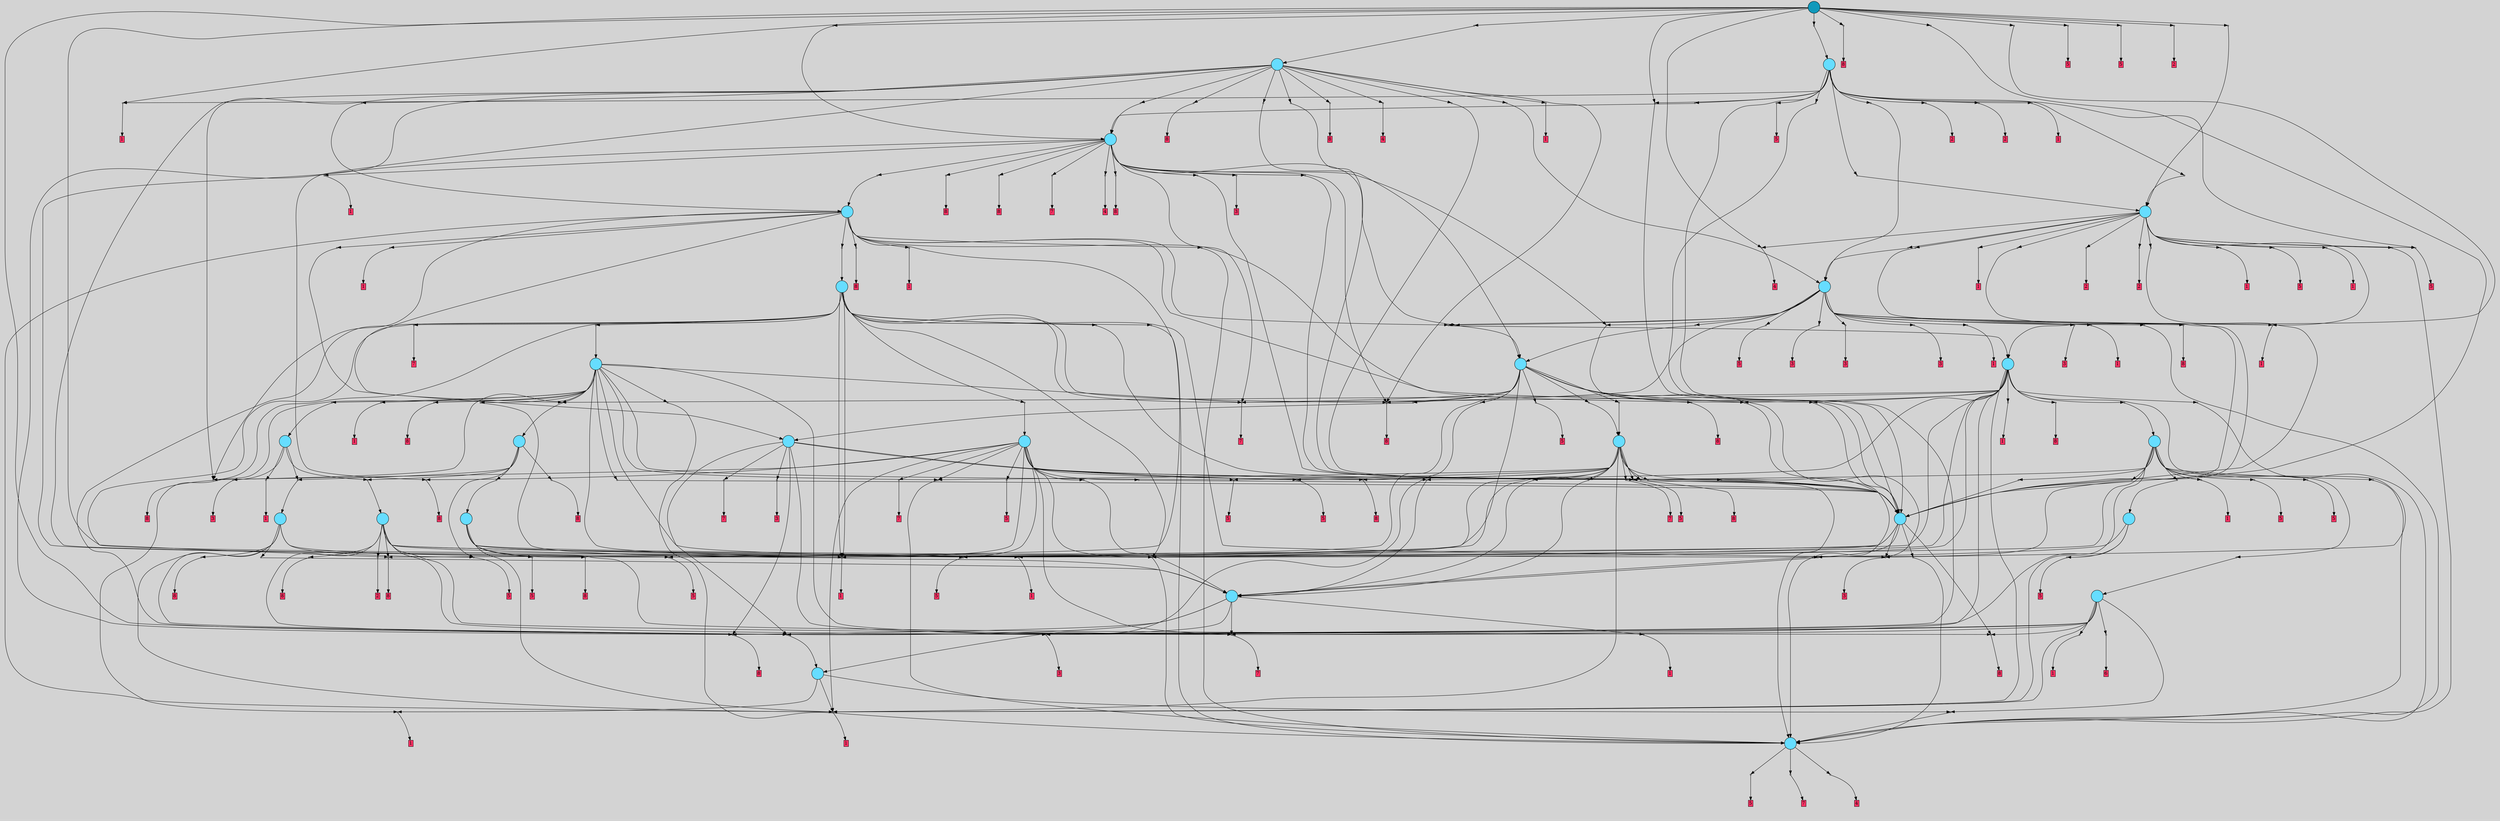 // File exported with GEGELATI v1.3.1
// On the 2024-07-12 19:49:56
// With the MARL::MarlTPGGraphDotExporter
digraph{
	graph[pad = "0.212, 0.055" bgcolor = lightgray]
	node[shape=circle style = filled label = ""]
		T73 [fillcolor="#66ddff"]
		T367 [fillcolor="#66ddff"]
		T375 [fillcolor="#66ddff"]
		T377 [fillcolor="#66ddff"]
		T392 [fillcolor="#66ddff"]
		T397 [fillcolor="#66ddff"]
		T399 [fillcolor="#66ddff"]
		T402 [fillcolor="#66ddff"]
		T403 [fillcolor="#66ddff"]
		T406 [fillcolor="#66ddff"]
		T410 [fillcolor="#66ddff"]
		T423 [fillcolor="#66ddff"]
		T435 [fillcolor="#66ddff"]
		T450 [fillcolor="#66ddff"]
		T452 [fillcolor="#66ddff"]
		T471 [fillcolor="#66ddff"]
		T484 [fillcolor="#66ddff"]
		T493 [fillcolor="#66ddff"]
		T505 [fillcolor="#66ddff"]
		T556 [fillcolor="#66ddff"]
		T723 [fillcolor="#66ddff"]
		T780 [fillcolor="#66ddff"]
		T803 [fillcolor="#66ddff"]
		T1012 [fillcolor="#66ddff"]
		T1063 [fillcolor="#66ddff"]
		T1074 [fillcolor="#1199bb"]
		P29887 [fillcolor="#cccccc" shape=point] //
		I29887 [shape=box style=invis label="0|5&4|6#1|3&#92;n0|7&4|6#4|6&#92;n3|5&1|0#0|2&#92;n"]
		P29887 -> I29887[style=invis]
		A16929 [fillcolor="#ff3366" shape=box margin=0.03 width=0 height=0 label="5"]
		T73 -> P29887 -> A16929
		P29888 [fillcolor="#cccccc" shape=point] //
		I29888 [shape=box style=invis label="4|2&4|7#4|1&#92;n2|1&4|7#0|2&#92;n2|0&0|0#0|5&#92;n4|6&0|1#4|5&#92;n"]
		P29888 -> I29888[style=invis]
		A16930 [fillcolor="#ff3366" shape=box margin=0.03 width=0 height=0 label="7"]
		T73 -> P29888 -> A16930
		P29889 [fillcolor="#cccccc" shape=point] //
		I29889 [shape=box style=invis label="3|4&3|5#2|6&#92;n4|3&3|6#3|2&#92;n2|0&2|5#3|2&#92;n3|1&0|4#0|6&#92;n2|6&1|7#1|6&#92;n0|5&3|3#0|0&#92;n"]
		P29889 -> I29889[style=invis]
		A16931 [fillcolor="#ff3366" shape=box margin=0.03 width=0 height=0 label="4"]
		T73 -> P29889 -> A16931
		P29890 [fillcolor="#cccccc" shape=point] //
		I29890 [shape=box style=invis label="7|1&2|3#2|0&#92;n2|0&3|7#1|0&#92;n6|2&4|4#0|5&#92;n"]
		P29890 -> I29890[style=invis]
		A16932 [fillcolor="#ff3366" shape=box margin=0.03 width=0 height=0 label="1"]
		T367 -> P29890 -> A16932
		P29891 [fillcolor="#cccccc" shape=point] //
		I29891 [shape=box style=invis label="2|6&4|2#3|4&#92;n6|4&2|2#1|3&#92;n"]
		P29891 -> I29891[style=invis]
		A16933 [fillcolor="#ff3366" shape=box margin=0.03 width=0 height=0 label="1"]
		T367 -> P29891 -> A16933
		P29892 [fillcolor="#cccccc" shape=point] //
		I29892 [shape=box style=invis label="3|5&2|1#4|0&#92;n0|6&1|7#0|6&#92;n2|3&0|6#1|3&#92;n0|5&0|5#3|0&#92;n3|7&3|0#1|7&#92;n4|2&2|0#4|1&#92;n3|0&4|7#1|1&#92;n"]
		P29892 -> I29892[style=invis]
		T367 -> P29892 -> T73
		P29893 [fillcolor="#cccccc" shape=point] //
		I29893 [shape=box style=invis label="8|3&2|3#3|3&#92;n1|0&2|1#0|6&#92;n0|7&1|0#0|4&#92;n3|4&4|1#3|0&#92;n3|4&0|3#1|4&#92;n7|4&0|5#2|5&#92;n"]
		P29893 -> I29893[style=invis]
		A16934 [fillcolor="#ff3366" shape=box margin=0.03 width=0 height=0 label="8"]
		T375 -> P29893 -> A16934
		P29894 [fillcolor="#cccccc" shape=point] //
		I29894 [shape=box style=invis label="6|5&0|3#3|3&#92;n4|1&4|1#1|4&#92;n8|5&4|0#1|7&#92;n5|6&0|7#3|1&#92;n4|6&3|5#2|1&#92;n2|0&1|1#2|2&#92;n3|3&2|1#4|7&#92;n7|0&4|0#0|2&#92;n1|6&0|5#1|4&#92;n1|6&3|0#0|1&#92;n"]
		P29894 -> I29894[style=invis]
		A16935 [fillcolor="#ff3366" shape=box margin=0.03 width=0 height=0 label="1"]
		T375 -> P29894 -> A16935
		P29895 [fillcolor="#cccccc" shape=point] //
		I29895 [shape=box style=invis label="2|0&1|1#2|2&#92;n4|1&4|1#1|4&#92;n5|6&0|7#3|1&#92;n8|5&4|0#1|7&#92;n4|7&3|5#2|1&#92;n6|5&0|3#3|3&#92;n3|3&2|1#4|7&#92;n7|0&4|0#0|2&#92;n1|4&0|5#1|4&#92;n"]
		P29895 -> I29895[style=invis]
		T375 -> P29895 -> T367
		P29896 [fillcolor="#cccccc" shape=point] //
		I29896 [shape=box style=invis label="2|2&0|6#1|2&#92;n7|3&2|2#2|0&#92;n0|0&3|7#3|6&#92;n0|4&2|3#4|1&#92;n2|0&4|5#0|3&#92;n7|5&4|2#3|3&#92;n3|6&2|3#4|4&#92;n8|1&1|3#2|4&#92;n6|7&0|2#1|6&#92;n"]
		P29896 -> I29896[style=invis]
		A16936 [fillcolor="#ff3366" shape=box margin=0.03 width=0 height=0 label="3"]
		T375 -> P29896 -> A16936
		P29897 [fillcolor="#cccccc" shape=point] //
		I29897 [shape=box style=invis label="8|4&0|0#3|4&#92;n4|5&0|2#1|7&#92;n0|4&4|7#0|1&#92;n"]
		P29897 -> I29897[style=invis]
		A16937 [fillcolor="#ff3366" shape=box margin=0.03 width=0 height=0 label="7"]
		T375 -> P29897 -> A16937
		T377 -> P29893
		T377 -> P29895
		T377 -> P29896
		P29898 [fillcolor="#cccccc" shape=point] //
		I29898 [shape=box style=invis label="4|2&0|7#4|1&#92;n1|2&3|1#4|7&#92;n2|1&4|7#0|2&#92;n2|0&0|0#0|5&#92;n"]
		P29898 -> I29898[style=invis]
		A16938 [fillcolor="#ff3366" shape=box margin=0.03 width=0 height=0 label="7"]
		T377 -> P29898 -> A16938
		P29899 [fillcolor="#cccccc" shape=point] //
		I29899 [shape=box style=invis label="4|2&2|0#4|7&#92;n4|7&3|6#4|0&#92;n7|2&4|4#2|6&#92;n3|7&4|6#0|6&#92;n5|6&3|2#4|1&#92;n8|3&1|0#3|1&#92;n2|1&4|2#3|1&#92;n5|0&3|2#1|6&#92;n"]
		P29899 -> I29899[style=invis]
		A16939 [fillcolor="#ff3366" shape=box margin=0.03 width=0 height=0 label="5"]
		T377 -> P29899 -> A16939
		P29900 [fillcolor="#cccccc" shape=point] //
		I29900 [shape=box style=invis label="6|0&1|0#4|3&#92;n7|5&3|3#2|6&#92;n"]
		P29900 -> I29900[style=invis]
		A16940 [fillcolor="#ff3366" shape=box margin=0.03 width=0 height=0 label="3"]
		T377 -> P29900 -> A16940
		T377 -> P29899
		P29901 [fillcolor="#cccccc" shape=point] //
		I29901 [shape=box style=invis label="3|4&4|1#3|0&#92;n3|5&0|3#1|1&#92;n0|7&1|0#0|4&#92;n8|3&2|3#3|3&#92;n3|6&3|7#2|3&#92;n1|0&2|1#0|6&#92;n7|4&0|5#2|5&#92;n"]
		P29901 -> I29901[style=invis]
		A16941 [fillcolor="#ff3366" shape=box margin=0.03 width=0 height=0 label="8"]
		T392 -> P29901 -> A16941
		P29902 [fillcolor="#cccccc" shape=point] //
		I29902 [shape=box style=invis label="2|0&1|1#2|2&#92;n4|1&4|1#1|4&#92;n8|5&4|0#1|7&#92;n1|6&3|0#0|1&#92;n4|6&3|5#2|1&#92;n6|3&0|3#3|3&#92;n3|3&2|1#4|7&#92;n5|6&0|7#3|1&#92;n1|4&0|5#1|4&#92;n7|0&1|0#0|2&#92;n"]
		P29902 -> I29902[style=invis]
		A16942 [fillcolor="#ff3366" shape=box margin=0.03 width=0 height=0 label="1"]
		T392 -> P29902 -> A16942
		P29903 [fillcolor="#cccccc" shape=point] //
		I29903 [shape=box style=invis label="7|7&3|0#1|7&#92;n2|3&0|6#1|0&#92;n4|2&2|0#4|1&#92;n3|5&2|1#4|0&#92;n0|7&1|2#4|2&#92;n0|5&0|5#3|0&#92;n3|0&4|7#1|1&#92;n"]
		P29903 -> I29903[style=invis]
		A16943 [fillcolor="#ff3366" shape=box margin=0.03 width=0 height=0 label="6"]
		T392 -> P29903 -> A16943
		T392 -> P29892
		T392 -> P29897
		T392 -> P29896
		T392 -> P29895
		T392 -> P29890
		P29904 [fillcolor="#cccccc" shape=point] //
		I29904 [shape=box style=invis label="3|3&4|6#3|2&#92;n5|6&3|2#4|1&#92;n1|6&2|0#4|4&#92;n5|0&2|5#0|0&#92;n7|2&4|5#2|6&#92;n3|7&4|6#2|6&#92;n4|2&2|0#4|7&#92;n4|7&3|6#4|0&#92;n5|0&3|2#1|6&#92;n5|0&0|7#2|4&#92;n"]
		P29904 -> I29904[style=invis]
		A16944 [fillcolor="#ff3366" shape=box margin=0.03 width=0 height=0 label="5"]
		T397 -> P29904 -> A16944
		P29905 [fillcolor="#cccccc" shape=point] //
		I29905 [shape=box style=invis label="4|2&2|0#4|7&#92;n4|7&3|6#4|0&#92;n5|6&3|2#4|1&#92;n3|7&4|6#0|6&#92;n7|2&4|4#2|6&#92;n2|1&4|2#3|6&#92;n1|6&2|4#4|4&#92;n5|0&3|2#1|6&#92;n"]
		P29905 -> I29905[style=invis]
		A16945 [fillcolor="#ff3366" shape=box margin=0.03 width=0 height=0 label="5"]
		T397 -> P29905 -> A16945
		P29906 [fillcolor="#cccccc" shape=point] //
		I29906 [shape=box style=invis label="4|1&4|1#1|1&#92;n5|6&0|7#3|1&#92;n2|0&1|1#2|2&#92;n4|6&3|5#2|1&#92;n3|3&2|6#2|7&#92;n6|5&0|3#3|3&#92;n3|3&2|1#4|7&#92;n7|0&4|0#0|2&#92;n1|4&0|5#1|4&#92;n1|0&3|0#0|1&#92;n"]
		P29906 -> I29906[style=invis]
		T397 -> P29906 -> T375
		T397 -> P29890
		P29907 [fillcolor="#cccccc" shape=point] //
		I29907 [shape=box style=invis label="3|4&4|1#2|0&#92;n3|4&0|3#1|1&#92;n0|7&1|0#0|4&#92;n1|3&2|3#3|3&#92;n7|4&0|5#2|5&#92;n1|3&3|7#2|7&#92;n"]
		P29907 -> I29907[style=invis]
		A16946 [fillcolor="#ff3366" shape=box margin=0.03 width=0 height=0 label="8"]
		T397 -> P29907 -> A16946
		T397 -> P29895
		P29908 [fillcolor="#cccccc" shape=point] //
		I29908 [shape=box style=invis label="2|0&1|1#2|2&#92;n5|6&0|7#3|1&#92;n8|5&4|0#1|7&#92;n4|1&4|1#1|4&#92;n4|6&3|5#2|1&#92;n6|5&0|3#3|3&#92;n3|3&2|1#4|7&#92;n7|0&4|0#0|2&#92;n1|4&0|5#1|4&#92;n1|0&3|0#0|1&#92;n"]
		P29908 -> I29908[style=invis]
		T399 -> P29908 -> T375
		P29909 [fillcolor="#cccccc" shape=point] //
		I29909 [shape=box style=invis label="5|2&3|5#4|1&#92;n4|0&3|6#4|1&#92;n3|7&4|6#0|6&#92;n8|2&0|6#1|6&#92;n2|6&4|4#3|3&#92;n7|1&3|1#0|2&#92;n4|2&2|0#4|7&#92;n3|4&0|4#3|1&#92;n5|2&3|5#4|1&#92;n"]
		P29909 -> I29909[style=invis]
		A16947 [fillcolor="#ff3366" shape=box margin=0.03 width=0 height=0 label="5"]
		T399 -> P29909 -> A16947
		T399 -> P29890
		P29910 [fillcolor="#cccccc" shape=point] //
		I29910 [shape=box style=invis label="6|5&3|2#0|7&#92;n2|2&0|6#1|2&#92;n7|3&2|2#2|0&#92;n0|0&3|7#3|6&#92;n0|4&2|3#4|1&#92;n2|0&4|5#0|3&#92;n7|5&4|2#3|3&#92;n3|6&2|3#4|4&#92;n8|1&1|3#2|4&#92;n6|7&3|2#1|6&#92;n"]
		P29910 -> I29910[style=invis]
		A16948 [fillcolor="#ff3366" shape=box margin=0.03 width=0 height=0 label="3"]
		T402 -> P29910 -> A16948
		T402 -> P29901
		P29911 [fillcolor="#cccccc" shape=point] //
		I29911 [shape=box style=invis label="2|0&1|1#2|2&#92;n4|1&4|1#1|4&#92;n8|5&4|0#1|7&#92;n7|0&4|0#0|2&#92;n4|6&3|5#2|1&#92;n6|3&0|3#3|3&#92;n3|3&2|1#4|7&#92;n5|6&0|7#3|1&#92;n1|4&0|5#1|4&#92;n1|6&3|0#0|1&#92;n"]
		P29911 -> I29911[style=invis]
		A16949 [fillcolor="#ff3366" shape=box margin=0.03 width=0 height=0 label="1"]
		T402 -> P29911 -> A16949
		P29912 [fillcolor="#cccccc" shape=point] //
		I29912 [shape=box style=invis label="3|2&3|0#1|7&#92;n0|5&0|5#3|0&#92;n0|6&1|7#0|6&#92;n3|5&2|1#4|0&#92;n3|0&4|7#4|1&#92;n"]
		P29912 -> I29912[style=invis]
		T402 -> P29912 -> T73
		P29913 [fillcolor="#cccccc" shape=point] //
		I29913 [shape=box style=invis label="2|0&3|7#1|0&#92;n7|1&2|3#2|0&#92;n0|7&4|2#2|4&#92;n6|2&4|4#0|5&#92;n"]
		P29913 -> I29913[style=invis]
		A16950 [fillcolor="#ff3366" shape=box margin=0.03 width=0 height=0 label="1"]
		T402 -> P29913 -> A16950
		T402 -> P29908
		P29914 [fillcolor="#cccccc" shape=point] //
		I29914 [shape=box style=invis label="3|0&4|1#3|0&#92;n3|6&3|7#2|3&#92;n0|7&1|0#0|4&#92;n8|3&2|3#3|3&#92;n3|5&0|3#1|1&#92;n1|0&2|1#0|6&#92;n"]
		P29914 -> I29914[style=invis]
		A16951 [fillcolor="#ff3366" shape=box margin=0.03 width=0 height=0 label="8"]
		T403 -> P29914 -> A16951
		T403 -> P29911
		P29915 [fillcolor="#cccccc" shape=point] //
		I29915 [shape=box style=invis label="2|2&3|1#2|6&#92;n0|3&2|0#4|1&#92;n2|0&1|1#3|3&#92;n3|5&2|1#1|4&#92;n2|4&4|7#1|6&#92;n3|1&1|6#1|1&#92;n5|3&0|4#4|4&#92;n"]
		P29915 -> I29915[style=invis]
		T403 -> P29915 -> T73
		T403 -> P29913
		T403 -> P29897
		T403 -> P29896
		P29916 [fillcolor="#cccccc" shape=point] //
		I29916 [shape=box style=invis label="7|4&0|5#2|5&#92;n3|5&0|3#1|1&#92;n8|3&2|3#3|3&#92;n3|6&3|7#2|3&#92;n1|0&2|1#0|6&#92;n3|1&4|1#3|0&#92;n1|7&1|1#3|4&#92;n"]
		P29916 -> I29916[style=invis]
		A16952 [fillcolor="#ff3366" shape=box margin=0.03 width=0 height=0 label="8"]
		T403 -> P29916 -> A16952
		P29917 [fillcolor="#cccccc" shape=point] //
		I29917 [shape=box style=invis label="1|5&2|2#0|7&#92;n"]
		P29917 -> I29917[style=invis]
		A16953 [fillcolor="#ff3366" shape=box margin=0.03 width=0 height=0 label="2"]
		T403 -> P29917 -> A16953
		T403 -> P29895
		T406 -> P29908
		P29918 [fillcolor="#cccccc" shape=point] //
		I29918 [shape=box style=invis label="4|2&2|0#4|7&#92;n4|7&3|6#4|0&#92;n5|6&3|2#4|1&#92;n6|0&2|0#3|4&#92;n7|2&4|2#2|6&#92;n8|6&4|4#0|7&#92;n1|6&4|4#4|4&#92;n3|7&4|6#0|6&#92;n2|1&4|2#3|6&#92;n5|3&3|2#1|6&#92;n"]
		P29918 -> I29918[style=invis]
		A16954 [fillcolor="#ff3366" shape=box margin=0.03 width=0 height=0 label="5"]
		T406 -> P29918 -> A16954
		T406 -> P29890
		P29919 [fillcolor="#cccccc" shape=point] //
		I29919 [shape=box style=invis label="5|2&3|5#4|1&#92;n4|0&3|6#4|1&#92;n3|7&4|6#0|6&#92;n4|2&2|0#4|7&#92;n7|1&3|1#0|2&#92;n2|6&4|4#4|3&#92;n3|4&0|4#3|1&#92;n5|2&3|5#4|1&#92;n"]
		P29919 -> I29919[style=invis]
		A16955 [fillcolor="#ff3366" shape=box margin=0.03 width=0 height=0 label="5"]
		T406 -> P29919 -> A16955
		T406 -> P29901
		P29920 [fillcolor="#cccccc" shape=point] //
		I29920 [shape=box style=invis label="3|4&0|3#1|3&#92;n8|3&2|3#3|3&#92;n3|4&4|1#3|0&#92;n1|0&2|1#0|6&#92;n3|0&3|7#2|3&#92;n"]
		P29920 -> I29920[style=invis]
		A16956 [fillcolor="#ff3366" shape=box margin=0.03 width=0 height=0 label="8"]
		T406 -> P29920 -> A16956
		P29921 [fillcolor="#cccccc" shape=point] //
		I29921 [shape=box style=invis label="3|4&4|1#3|0&#92;n1|0&2|1#0|6&#92;n0|7&1|0#0|4&#92;n8|3&2|3#3|3&#92;n3|6&3|7#2|3&#92;n3|4&0|3#1|1&#92;n7|4&0|5#2|5&#92;n"]
		P29921 -> I29921[style=invis]
		A16957 [fillcolor="#ff3366" shape=box margin=0.03 width=0 height=0 label="8"]
		T410 -> P29921 -> A16957
		T410 -> P29905
		P29922 [fillcolor="#cccccc" shape=point] //
		I29922 [shape=box style=invis label="2|0&1|1#0|2&#92;n5|6&0|7#3|1&#92;n8|5&4|0#1|7&#92;n4|1&4|1#1|4&#92;n1|4&0|5#1|4&#92;n6|5&0|3#3|3&#92;n3|3&2|1#4|7&#92;n7|0&4|0#0|2&#92;n4|6&3|5#2|1&#92;n1|0&3|0#0|1&#92;n"]
		P29922 -> I29922[style=invis]
		T410 -> P29922 -> T403
		P29923 [fillcolor="#cccccc" shape=point] //
		I29923 [shape=box style=invis label="2|1&4|7#0|2&#92;n1|7&3|1#4|7&#92;n4|2&0|7#4|1&#92;n2|0&0|0#0|5&#92;n"]
		P29923 -> I29923[style=invis]
		T410 -> P29923 -> T397
		P29924 [fillcolor="#cccccc" shape=point] //
		I29924 [shape=box style=invis label="1|2&3|1#4|7&#92;n4|2&0|7#4|1&#92;n2|1&4|7#0|2&#92;n3|0&0|0#0|5&#92;n"]
		P29924 -> I29924[style=invis]
		T410 -> P29924 -> T406
		T423 -> P29922
		T423 -> P29923
		P29925 [fillcolor="#cccccc" shape=point] //
		I29925 [shape=box style=invis label="6|7&3|2#1|6&#92;n2|2&0|6#1|2&#92;n7|3&2|2#2|0&#92;n3|6&2|3#4|4&#92;n0|0&2|3#4|1&#92;n2|0&4|5#0|3&#92;n7|5&4|2#3|3&#92;n0|0&3|7#3|6&#92;n8|1&1|3#2|4&#92;n6|5&3|2#0|7&#92;n"]
		P29925 -> I29925[style=invis]
		A16958 [fillcolor="#ff3366" shape=box margin=0.03 width=0 height=0 label="3"]
		T423 -> P29925 -> A16958
		P29926 [fillcolor="#cccccc" shape=point] //
		I29926 [shape=box style=invis label="2|0&1|1#2|2&#92;n4|1&4|1#1|4&#92;n8|5&4|0#1|7&#92;n5|6&0|7#3|1&#92;n4|6&3|5#2|1&#92;n6|5&0|3#3|3&#92;n3|3&2|1#4|7&#92;n7|0&4|0#0|2&#92;n1|4&0|5#1|4&#92;n1|6&3|0#0|1&#92;n"]
		P29926 -> I29926[style=invis]
		A16959 [fillcolor="#ff3366" shape=box margin=0.03 width=0 height=0 label="1"]
		T423 -> P29926 -> A16959
		P29927 [fillcolor="#cccccc" shape=point] //
		I29927 [shape=box style=invis label="6|7&0|5#1|6&#92;n7|3&2|2#2|0&#92;n0|0&0|7#3|6&#92;n2|0&4|5#0|3&#92;n2|2&0|6#1|2&#92;n3|6&2|3#4|4&#92;n1|1&1|2#0|6&#92;n8|1&1|3#2|4&#92;n7|5&4|2#3|3&#92;n"]
		P29927 -> I29927[style=invis]
		T435 -> P29927 -> T392
		P29928 [fillcolor="#cccccc" shape=point] //
		I29928 [shape=box style=invis label="4|7&4|5#3|6&#92;n8|1&0|1#0|7&#92;n3|2&0|0#1|0&#92;n1|7&1|1#1|1&#92;n8|2&4|1#3|3&#92;n5|0&1|7#0|4&#92;n"]
		P29928 -> I29928[style=invis]
		T435 -> P29928 -> T402
		P29929 [fillcolor="#cccccc" shape=point] //
		I29929 [shape=box style=invis label="2|2&4|4#0|5&#92;n2|0&3|7#1|0&#92;n7|1&2|3#2|0&#92;n0|2&2|5#2|5&#92;n"]
		P29929 -> I29929[style=invis]
		A16960 [fillcolor="#ff3366" shape=box margin=0.03 width=0 height=0 label="1"]
		T435 -> P29929 -> A16960
		P29930 [fillcolor="#cccccc" shape=point] //
		I29930 [shape=box style=invis label="7|2&2|4#3|6&#92;n0|5&2|7#0|7&#92;n2|4&0|2#0|4&#92;n4|2&2|0#4|7&#92;n4|7&3|1#4|0&#92;n1|6&3|2#4|1&#92;n1|2&2|4#4|4&#92;n"]
		P29930 -> I29930[style=invis]
		A16961 [fillcolor="#ff3366" shape=box margin=0.03 width=0 height=0 label="5"]
		T435 -> P29930 -> A16961
		T435 -> P29895
		P29931 [fillcolor="#cccccc" shape=point] //
		I29931 [shape=box style=invis label="4|0&3|6#4|1&#92;n7|1&3|1#0|2&#92;n8|2&0|6#1|6&#92;n2|6&4|4#3|3&#92;n3|7&4|6#0|6&#92;n4|2&2|3#4|7&#92;n3|4&0|4#3|1&#92;n5|2&3|5#4|1&#92;n"]
		P29931 -> I29931[style=invis]
		A16962 [fillcolor="#ff3366" shape=box margin=0.03 width=0 height=0 label="5"]
		T435 -> P29931 -> A16962
		T435 -> P29915
		P29932 [fillcolor="#cccccc" shape=point] //
		I29932 [shape=box style=invis label="2|0&1|1#2|2&#92;n6|5&0|3#3|3&#92;n3|7&3|7#1|0&#92;n8|5&4|0#1|7&#92;n4|6&3|5#2|1&#92;n5|6&0|7#3|1&#92;n3|3&2|1#4|7&#92;n7|0&4|0#0|2&#92;n1|4&0|5#1|4&#92;n1|0&3|0#1|1&#92;n"]
		P29932 -> I29932[style=invis]
		T435 -> P29932 -> T375
		P29933 [fillcolor="#cccccc" shape=point] //
		I29933 [shape=box style=invis label="4|0&3|4#1|3&#92;n"]
		P29933 -> I29933[style=invis]
		T435 -> P29933 -> T399
		P29934 [fillcolor="#cccccc" shape=point] //
		I29934 [shape=box style=invis label="7|2&2|4#3|6&#92;n0|3&2|7#0|7&#92;n2|4&0|2#0|4&#92;n1|2&2|4#4|4&#92;n1|6&3|2#4|1&#92;n4|7&3|1#4|0&#92;n"]
		P29934 -> I29934[style=invis]
		A16963 [fillcolor="#ff3366" shape=box margin=0.03 width=0 height=0 label="5"]
		T435 -> P29934 -> A16963
		P29935 [fillcolor="#cccccc" shape=point] //
		I29935 [shape=box style=invis label="3|4&0|3#4|1&#92;n2|2&3|1#0|6&#92;n0|3&2|0#4|1&#92;n2|0&1|1#3|3&#92;n3|1&1|6#1|1&#92;n2|4&4|7#1|6&#92;n3|5&2|1#1|4&#92;n"]
		P29935 -> I29935[style=invis]
		T435 -> P29935 -> T73
		P29936 [fillcolor="#cccccc" shape=point] //
		I29936 [shape=box style=invis label="7|0&0|6#4|3&#92;n0|5&1|1#2|3&#92;n3|7&0|6#3|6&#92;n"]
		P29936 -> I29936[style=invis]
		A16964 [fillcolor="#ff3366" shape=box margin=0.03 width=0 height=0 label="7"]
		T450 -> P29936 -> A16964
		P29937 [fillcolor="#cccccc" shape=point] //
		I29937 [shape=box style=invis label="7|4&0|5#2|5&#92;n3|5&0|3#1|1&#92;n8|3&2|3#3|3&#92;n1|7&4|1#3|4&#92;n1|0&2|1#0|6&#92;n3|1&4|1#3|0&#92;n3|6&3|7#2|3&#92;n"]
		P29937 -> I29937[style=invis]
		A16965 [fillcolor="#ff3366" shape=box margin=0.03 width=0 height=0 label="8"]
		T450 -> P29937 -> A16965
		P29938 [fillcolor="#cccccc" shape=point] //
		I29938 [shape=box style=invis label="7|0&4|0#0|2&#92;n6|5&0|2#3|6&#92;n0|2&0|0#0|1&#92;n5|6&0|7#4|1&#92;n1|5&2|0#1|7&#92;n7|6&3|0#2|7&#92;n1|4&0|4#1|4&#92;n1|0&3|0#2|1&#92;n4|1&4|1#1|4&#92;n"]
		P29938 -> I29938[style=invis]
		T450 -> P29938 -> T375
		T450 -> P29919
		T450 -> P29913
		P29939 [fillcolor="#cccccc" shape=point] //
		I29939 [shape=box style=invis label="4|7&3|6#4|0&#92;n4|2&2|0#4|7&#92;n5|6&3|2#4|1&#92;n3|7&4|6#3|6&#92;n7|2&4|4#2|6&#92;n8|3&3|0#3|1&#92;n2|1&4|2#3|1&#92;n5|0&3|2#1|6&#92;n"]
		P29939 -> I29939[style=invis]
		A16966 [fillcolor="#ff3366" shape=box margin=0.03 width=0 height=0 label="5"]
		T450 -> P29939 -> A16966
		P29940 [fillcolor="#cccccc" shape=point] //
		I29940 [shape=box style=invis label="8|7&2|3#4|3&#92;n5|5&2|1#1|0&#92;n6|5&0|1#4|6&#92;n1|0&2|1#1|6&#92;n"]
		P29940 -> I29940[style=invis]
		A16967 [fillcolor="#ff3366" shape=box margin=0.03 width=0 height=0 label="8"]
		T450 -> P29940 -> A16967
		T450 -> P29890
		T450 -> P29897
		T450 -> P29934
		P29941 [fillcolor="#cccccc" shape=point] //
		I29941 [shape=box style=invis label="3|5&2|1#4|0&#92;n0|6&1|7#0|6&#92;n2|3&0|6#1|3&#92;n3|0&4|0#2|1&#92;n0|5&0|5#3|0&#92;n3|7&3|0#1|7&#92;n"]
		P29941 -> I29941[style=invis]
		T450 -> P29941 -> T73
		P29942 [fillcolor="#cccccc" shape=point] //
		I29942 [shape=box style=invis label="4|6&3|7#0|6&#92;n1|7&1|5#0|0&#92;n8|0&0|5#2|4&#92;n8|7&4|4#1|1&#92;n"]
		P29942 -> I29942[style=invis]
		T450 -> P29942 -> T402
		T450 -> P29915
		P29943 [fillcolor="#cccccc" shape=point] //
		I29943 [shape=box style=invis label="3|4&4|1#3|0&#92;n1|0&2|1#0|6&#92;n7|4&0|5#2|5&#92;n3|6&2|7#2|3&#92;n3|4&0|3#1|1&#92;n0|7&1|0#0|4&#92;n"]
		P29943 -> I29943[style=invis]
		A16968 [fillcolor="#ff3366" shape=box margin=0.03 width=0 height=0 label="8"]
		T450 -> P29943 -> A16968
		P29944 [fillcolor="#cccccc" shape=point] //
		I29944 [shape=box style=invis label="7|0&4|0#0|2&#92;n6|5&0|2#3|6&#92;n0|2&0|0#0|1&#92;n5|6&0|7#4|1&#92;n1|5&4|0#1|7&#92;n4|1&4|1#1|4&#92;n1|4&0|4#1|4&#92;n1|0&3|0#2|1&#92;n7|6&3|0#2|7&#92;n"]
		P29944 -> I29944[style=invis]
		T450 -> P29944 -> T375
		T452 -> P29937
		P29945 [fillcolor="#cccccc" shape=point] //
		I29945 [shape=box style=invis label="7|0&4|0#0|2&#92;n1|5&3|1#4|5&#92;n6|5&0|2#3|6&#92;n0|2&0|0#0|1&#92;n5|6&0|0#4|1&#92;n7|6&3|0#2|7&#92;n1|5&2|0#1|7&#92;n1|4&0|4#1|4&#92;n1|0&3|0#2|1&#92;n4|1&4|1#1|4&#92;n"]
		P29945 -> I29945[style=invis]
		T452 -> P29945 -> T375
		T452 -> P29919
		T452 -> P29913
		P29946 [fillcolor="#cccccc" shape=point] //
		I29946 [shape=box style=invis label="2|2&3|1#2|6&#92;n0|3&2|0#4|1&#92;n2|4&4|7#1|6&#92;n2|0&0|7#3|4&#92;n3|5&2|1#1|4&#92;n2|0&1|1#3|3&#92;n3|1&1|6#1|1&#92;n5|3&0|4#4|4&#92;n"]
		P29946 -> I29946[style=invis]
		T452 -> P29946 -> T73
		P29947 [fillcolor="#cccccc" shape=point] //
		I29947 [shape=box style=invis label="4|2&2|0#4|7&#92;n4|7&3|6#4|0&#92;n5|6&3|2#4|1&#92;n3|7&4|6#0|6&#92;n7|2&4|4#2|6&#92;n8|3&3|0#3|1&#92;n2|1&4|2#3|1&#92;n5|0&3|2#1|6&#92;n"]
		P29947 -> I29947[style=invis]
		A16969 [fillcolor="#ff3366" shape=box margin=0.03 width=0 height=0 label="5"]
		T452 -> P29947 -> A16969
		P29948 [fillcolor="#cccccc" shape=point] //
		I29948 [shape=box style=invis label="4|7&0|1#2|1&#92;n6|5&0|1#4|6&#92;n8|4&2|3#4|3&#92;n1|0&2|1#1|6&#92;n"]
		P29948 -> I29948[style=invis]
		A16970 [fillcolor="#ff3366" shape=box margin=0.03 width=0 height=0 label="8"]
		T452 -> P29948 -> A16970
		T452 -> P29890
		P29949 [fillcolor="#cccccc" shape=point] //
		I29949 [shape=box style=invis label="5|0&4|6#0|6&#92;n6|2&4|7#3|2&#92;n8|7&3|3#0|5&#92;n3|4&1|3#1|0&#92;n1|3&3|5#3|0&#92;n"]
		P29949 -> I29949[style=invis]
		A16971 [fillcolor="#ff3366" shape=box margin=0.03 width=0 height=0 label="7"]
		T452 -> P29949 -> A16971
		T452 -> P29934
		T452 -> P29941
		P29950 [fillcolor="#cccccc" shape=point] //
		I29950 [shape=box style=invis label="6|4&3|5#1|2&#92;n2|6&4|6#3|3&#92;n3|0&4|5#4|5&#92;n8|7&4|4#1|1&#92;n"]
		P29950 -> I29950[style=invis]
		T452 -> P29950 -> T402
		P29951 [fillcolor="#cccccc" shape=point] //
		I29951 [shape=box style=invis label="7|0&4|0#0|2&#92;n1|0&3|0#2|1&#92;n0|2&0|0#0|1&#92;n5|6&0|7#4|1&#92;n1|5&4|0#1|7&#92;n4|1&4|1#1|4&#92;n1|4&0|0#1|4&#92;n6|5&0|2#3|6&#92;n7|6&3|0#2|7&#92;n7|7&2|1#3|1&#92;n"]
		P29951 -> I29951[style=invis]
		T452 -> P29951 -> T375
		T452 -> P29899
		P29952 [fillcolor="#cccccc" shape=point] //
		I29952 [shape=box style=invis label="8|3&2|3#3|3&#92;n0|7&1|0#0|4&#92;n3|0&4|4#3|0&#92;n4|5&0|3#1|1&#92;n2|3&3|3#4|5&#92;n0|3&0|7#4|0&#92;n"]
		P29952 -> I29952[style=invis]
		T471 -> P29952 -> T410
		T471 -> P29916
		T471 -> P29944
		P29953 [fillcolor="#cccccc" shape=point] //
		I29953 [shape=box style=invis label="5|7&2|6#1|7&#92;n7|0&3|0#0|5&#92;n"]
		P29953 -> I29953[style=invis]
		A16972 [fillcolor="#ff3366" shape=box margin=0.03 width=0 height=0 label="1"]
		T471 -> P29953 -> A16972
		P29954 [fillcolor="#cccccc" shape=point] //
		I29954 [shape=box style=invis label="1|2&3|1#2|6&#92;n0|3&2|0#4|1&#92;n2|0&1|1#3|3&#92;n2|4&4|7#1|6&#92;n3|5&2|1#1|4&#92;n3|1&1|6#1|1&#92;n5|3&0|4#4|4&#92;n"]
		P29954 -> I29954[style=invis]
		T471 -> P29954 -> T73
		P29955 [fillcolor="#cccccc" shape=point] //
		I29955 [shape=box style=invis label="8|7&2|1#4|3&#92;n1|0&2|1#1|6&#92;n5|5&2|1#1|0&#92;n6|5&0|1#4|6&#92;n1|4&0|5#2|2&#92;n"]
		P29955 -> I29955[style=invis]
		A16973 [fillcolor="#ff3366" shape=box margin=0.03 width=0 height=0 label="8"]
		T471 -> P29955 -> A16973
		P29956 [fillcolor="#cccccc" shape=point] //
		I29956 [shape=box style=invis label="1|7&1|2#0|4&#92;n6|0&4|5#3|2&#92;n3|1&1|1#3|6&#92;n"]
		P29956 -> I29956[style=invis]
		T471 -> P29956 -> T435
		T471 -> P29890
		P29957 [fillcolor="#cccccc" shape=point] //
		I29957 [shape=box style=invis label="1|0&1|7#3|7&#92;n8|2&4|4#4|2&#92;n3|7&1|3#0|7&#92;n"]
		P29957 -> I29957[style=invis]
		A16974 [fillcolor="#ff3366" shape=box margin=0.03 width=0 height=0 label="7"]
		T471 -> P29957 -> A16974
		P29958 [fillcolor="#cccccc" shape=point] //
		I29958 [shape=box style=invis label="2|3&0|6#1|7&#92;n0|6&1|7#0|6&#92;n3|5&2|1#4|0&#92;n3|0&4|0#2|1&#92;n3|7&3|0#1|7&#92;n"]
		P29958 -> I29958[style=invis]
		T471 -> P29958 -> T73
		P29959 [fillcolor="#cccccc" shape=point] //
		I29959 [shape=box style=invis label="5|1&1|3#4|0&#92;n1|5&0|2#0|7&#92;n"]
		P29959 -> I29959[style=invis]
		T471 -> P29959 -> T402
		T471 -> P29904
		T471 -> P29915
		T471 -> P29910
		T471 -> P29897
		T484 -> P29952
		P29960 [fillcolor="#cccccc" shape=point] //
		I29960 [shape=box style=invis label="7|0&4|0#0|2&#92;n7|6&0|0#2|7&#92;n0|2&0|0#0|1&#92;n6|7&3|5#0|4&#92;n5|6&0|7#4|1&#92;n4|1&4|1#1|4&#92;n1|4&0|4#1|4&#92;n1|0&3|0#2|1&#92;n6|5&0|2#3|6&#92;n"]
		P29960 -> I29960[style=invis]
		T484 -> P29960 -> T375
		P29961 [fillcolor="#cccccc" shape=point] //
		I29961 [shape=box style=invis label="6|2&4|4#3|3&#92;n3|6&0|2#4|4&#92;n5|1&2|3#3|0&#92;n4|0&2|0#0|1&#92;n2|3&3|7#1|0&#92;n"]
		P29961 -> I29961[style=invis]
		A16975 [fillcolor="#ff3366" shape=box margin=0.03 width=0 height=0 label="1"]
		T484 -> P29961 -> A16975
		T484 -> P29915
		T484 -> P29947
		T484 -> P29891
		T484 -> P29897
		T484 -> P29941
		P29962 [fillcolor="#cccccc" shape=point] //
		I29962 [shape=box style=invis label="7|3&1|1#3|4&#92;n1|0&0|2#0|3&#92;n1|0&2|7#1|3&#92;n"]
		P29962 -> I29962[style=invis]
		T484 -> P29962 -> T402
		T484 -> P29913
		P29963 [fillcolor="#cccccc" shape=point] //
		I29963 [shape=box style=invis label="3|5&0|3#1|1&#92;n0|7&1|0#0|4&#92;n8|3&2|3#3|3&#92;n7|4&0|5#2|5&#92;n1|0&2|1#0|6&#92;n3|2&3|7#2|3&#92;n"]
		P29963 -> I29963[style=invis]
		T484 -> P29963 -> T423
		P29964 [fillcolor="#cccccc" shape=point] //
		I29964 [shape=box style=invis label="3|5&0|3#1|1&#92;n3|4&4|1#3|0&#92;n0|7&1|0#0|4&#92;n8|3&2|3#3|3&#92;n1|0&2|1#0|6&#92;n5|1&3|7#1|4&#92;n7|4&1|5#2|5&#92;n"]
		P29964 -> I29964[style=invis]
		A16976 [fillcolor="#ff3366" shape=box margin=0.03 width=0 height=0 label="8"]
		T484 -> P29964 -> A16976
		T484 -> P29940
		P29965 [fillcolor="#cccccc" shape=point] //
		I29965 [shape=box style=invis label="2|4&4|5#1|6&#92;n0|5&0|5#4|4&#92;n6|0&3|3#3|4&#92;n3|1&3|7#1|1&#92;n7|5&2|0#0|6&#92;n5|3&0|4#4|4&#92;n0|3&3|2#2|6&#92;n2|2&3|1#2|5&#92;n3|5&2|1#1|4&#92;n"]
		P29965 -> I29965[style=invis]
		T484 -> P29965 -> T73
		T484 -> P29957
		T493 -> P29916
		P29966 [fillcolor="#cccccc" shape=point] //
		I29966 [shape=box style=invis label="7|0&4|0#0|2&#92;n4|4&2|0#3|6&#92;n0|6&0|0#0|1&#92;n5|6&0|7#4|1&#92;n6|5&0|2#3|6&#92;n1|5&4|0#1|7&#92;n4|1&4|1#1|4&#92;n1|4&0|4#1|4&#92;n1|0&3|0#2|1&#92;n7|6&3|0#2|7&#92;n"]
		P29966 -> I29966[style=invis]
		T493 -> P29966 -> T450
		T493 -> P29913
		T493 -> P29940
		T493 -> P29957
		P29967 [fillcolor="#cccccc" shape=point] //
		I29967 [shape=box style=invis label="5|5&0|6#0|0&#92;n2|3&0|6#1|7&#92;n3|0&4|7#2|1&#92;n3|5&2|1#3|7&#92;n0|3&1|7#0|7&#92;n3|7&3|0#1|7&#92;n"]
		P29967 -> I29967[style=invis]
		T493 -> P29967 -> T73
		P29968 [fillcolor="#cccccc" shape=point] //
		I29968 [shape=box style=invis label="8|0&0|2#4|7&#92;n3|1&4|0#3|0&#92;n4|5&0|0#1|6&#92;n1|5&1|5#1|4&#92;n"]
		P29968 -> I29968[style=invis]
		T493 -> P29968 -> T402
		T493 -> P29915
		T493 -> P29913
		T493 -> P29910
		P29969 [fillcolor="#cccccc" shape=point] //
		I29969 [shape=box style=invis label="7|0&0|6#4|2&#92;n3|7&0|6#3|6&#92;n4|4&1|0#3|7&#92;n"]
		P29969 -> I29969[style=invis]
		A16977 [fillcolor="#ff3366" shape=box margin=0.03 width=0 height=0 label="7"]
		T493 -> P29969 -> A16977
		T493 -> P29895
		P29970 [fillcolor="#cccccc" shape=point] //
		I29970 [shape=box style=invis label="7|4&2|2#4|4&#92;n2|5&2|1#3|3&#92;n3|3&1|2#4|7&#92;n7|0&4|5#2|1&#92;n0|6&1|6#0|4&#92;n3|7&2|4#0|0&#92;n1|6&2|2#3|6&#92;n0|7&2|2#1|7&#92;n"]
		P29970 -> I29970[style=invis]
		T493 -> P29970 -> T484
		P29971 [fillcolor="#cccccc" shape=point] //
		I29971 [shape=box style=invis label="8|0&2|1#4|3&#92;n6|4&2|2#0|3&#92;n1|1&2|1#1|1&#92;n"]
		P29971 -> I29971[style=invis]
		A16978 [fillcolor="#ff3366" shape=box margin=0.03 width=0 height=0 label="8"]
		T493 -> P29971 -> A16978
		T505 -> P29952
		P29972 [fillcolor="#cccccc" shape=point] //
		I29972 [shape=box style=invis label="1|0&3|3#2|1&#92;n4|1&4|1#1|4&#92;n0|2&0|0#0|1&#92;n1|5&4|0#1|7&#92;n6|5&0|2#3|3&#92;n1|4&0|4#1|4&#92;n7|0&4|0#0|2&#92;n7|6&3|0#2|7&#92;n4|2&4|1#3|1&#92;n"]
		P29972 -> I29972[style=invis]
		T505 -> P29972 -> T377
		P29973 [fillcolor="#cccccc" shape=point] //
		I29973 [shape=box style=invis label="6|0&0|4#4|4&#92;n3|3&3|7#1|3&#92;n7|5&0|2#2|0&#92;n4|3&0|0#4|0&#92;n0|7&3|4#4|6&#92;n2|6&0|1#0|3&#92;n0|4&0|2#0|1&#92;n5|0&2|4#3|3&#92;n"]
		P29973 -> I29973[style=invis]
		A16979 [fillcolor="#ff3366" shape=box margin=0.03 width=0 height=0 label="1"]
		T505 -> P29973 -> A16979
		P29974 [fillcolor="#cccccc" shape=point] //
		I29974 [shape=box style=invis label="3|5&2|1#1|4&#92;n1|4&3|1#2|6&#92;n0|4&1|4#1|7&#92;n6|0&1|1#3|3&#92;n0|3&2|0#4|1&#92;n8|6&0|2#2|4&#92;n4|7&3|6#2|4&#92;n2|4&4|7#1|6&#92;n3|1&1|6#1|6&#92;n1|7&4|5#2|7&#92;n"]
		P29974 -> I29974[style=invis]
		T505 -> P29974 -> T73
		T505 -> P29958
		T505 -> P29959
		T505 -> P29904
		T505 -> P29940
		P29975 [fillcolor="#cccccc" shape=point] //
		I29975 [shape=box style=invis label="2|4&1|1#1|0&#92;n1|7&0|4#1|7&#92;n1|3&3|6#4|7&#92;n8|0&4|2#2|5&#92;n1|6&4|0#4|6&#92;n7|7&3|2#4|0&#92;n6|3&1|0#0|5&#92;n3|1&1|6#0|5&#92;n"]
		P29975 -> I29975[style=invis]
		T505 -> P29975 -> T493
		P29976 [fillcolor="#cccccc" shape=point] //
		I29976 [shape=box style=invis label="8|6&2|1#4|3&#92;n1|0&2|1#1|6&#92;n5|5&2|1#1|0&#92;n1|4&0|5#2|2&#92;n6|5&0|1#4|6&#92;n"]
		P29976 -> I29976[style=invis]
		A16980 [fillcolor="#ff3366" shape=box margin=0.03 width=0 height=0 label="8"]
		T505 -> P29976 -> A16980
		P29977 [fillcolor="#cccccc" shape=point] //
		I29977 [shape=box style=invis label="7|5&3|7#4|4&#92;n6|0&2|5#3|2&#92;n7|1&3|5#3|2&#92;n3|6&4|2#2|3&#92;n"]
		P29977 -> I29977[style=invis]
		T505 -> P29977 -> T471
		T505 -> P29890
		P29978 [fillcolor="#cccccc" shape=point] //
		I29978 [shape=box style=invis label="8|0&0|0#1|4&#92;n1|6&4|1#0|3&#92;n6|7&3|7#4|7&#92;n3|6&1|1#0|6&#92;n"]
		P29978 -> I29978[style=invis]
		A16981 [fillcolor="#ff3366" shape=box margin=0.03 width=0 height=0 label="1"]
		T505 -> P29978 -> A16981
		P29979 [fillcolor="#cccccc" shape=point] //
		I29979 [shape=box style=invis label="7|0&0|4#3|5&#92;n6|5&4|0#3|2&#92;n"]
		P29979 -> I29979[style=invis]
		T556 -> P29979 -> T452
		T556 -> P29913
		T556 -> P29971
		P29980 [fillcolor="#cccccc" shape=point] //
		I29980 [shape=box style=invis label="7|1&4|5#1|1&#92;n1|4&4|6#1|2&#92;n8|1&2|6#1|2&#92;n2|7&4|1#0|4&#92;n6|7&4|1#4|0&#92;n2|2&3|2#1|0&#92;n7|0&1|5#1|3&#92;n"]
		P29980 -> I29980[style=invis]
		T556 -> P29980 -> T452
		T556 -> P29957
		T556 -> P29958
		P29981 [fillcolor="#cccccc" shape=point] //
		I29981 [shape=box style=invis label="7|2&4|5#2|6&#92;n5|6&3|2#4|1&#92;n1|6&1|0#4|4&#92;n3|3&4|6#3|2&#92;n3|7&4|6#2|6&#92;n7|2&2|0#4|7&#92;n4|7&3|6#4|0&#92;n5|0&3|2#1|6&#92;n5|0&2|5#0|0&#92;n"]
		P29981 -> I29981[style=invis]
		A16982 [fillcolor="#ff3366" shape=box margin=0.03 width=0 height=0 label="5"]
		T556 -> P29981 -> A16982
		T556 -> P29910
		T556 -> P29915
		P29982 [fillcolor="#cccccc" shape=point] //
		I29982 [shape=box style=invis label="1|4&0|5#2|0&#92;n7|7&2|7#1|5&#92;n5|0&4|3#1|4&#92;n8|4&2|1#4|3&#92;n"]
		P29982 -> I29982[style=invis]
		A16983 [fillcolor="#ff3366" shape=box margin=0.03 width=0 height=0 label="8"]
		T556 -> P29982 -> A16983
		P29983 [fillcolor="#cccccc" shape=point] //
		I29983 [shape=box style=invis label="7|0&4|0#0|2&#92;n4|2&4|1#3|1&#92;n0|7&0|0#0|1&#92;n1|5&4|4#1|7&#92;n1|1&0|6#0|6&#92;n1|0&0|4#1|4&#92;n4|1&4|1#1|4&#92;n7|6&3|0#2|7&#92;n"]
		P29983 -> I29983[style=invis]
		T556 -> P29983 -> T377
		P29984 [fillcolor="#cccccc" shape=point] //
		I29984 [shape=box style=invis label="0|7&1|3#1|0&#92;n7|7&0|0#1|1&#92;n5|5&4|6#1|2&#92;n0|4&3|6#2|6&#92;n6|6&0|2#1|3&#92;n0|0&1|0#4|1&#92;n5|7&2|5#0|3&#92;n"]
		P29984 -> I29984[style=invis]
		T556 -> P29984 -> T367
		P29985 [fillcolor="#cccccc" shape=point] //
		I29985 [shape=box style=invis label="2|5&2|4#2|7&#92;n1|6&2|3#4|6&#92;n6|6&3|2#1|6&#92;n2|4&2|2#4|4&#92;n1|5&3|2#3|2&#92;n8|1&1|3#2|4&#92;n3|5&2|2#0|7&#92;n1|0&0|5#0|4&#92;n"]
		P29985 -> I29985[style=invis]
		A16984 [fillcolor="#ff3366" shape=box margin=0.03 width=0 height=0 label="3"]
		T723 -> P29985 -> A16984
		P29986 [fillcolor="#cccccc" shape=point] //
		I29986 [shape=box style=invis label="1|3&3|2#1|2&#92;n1|4&4|4#4|3&#92;n0|6&2|6#2|1&#92;n1|1&4|7#2|4&#92;n5|6&4|7#1|4&#92;n5|2&3|1#2|1&#92;n2|2&3|1#2|6&#92;n0|0&4|2#0|6&#92;n"]
		P29986 -> I29986[style=invis]
		A16985 [fillcolor="#ff3366" shape=box margin=0.03 width=0 height=0 label="1"]
		T723 -> P29986 -> A16985
		P29987 [fillcolor="#cccccc" shape=point] //
		I29987 [shape=box style=invis label="0|3&4|4#1|0&#92;n7|0&3|2#4|5&#92;n8|7&3|5#3|5&#92;n8|0&2|6#0|2&#92;n"]
		P29987 -> I29987[style=invis]
		T723 -> P29987 -> T402
		P29988 [fillcolor="#cccccc" shape=point] //
		I29988 [shape=box style=invis label="1|0&2|7#3|4&#92;n0|4&2|2#2|2&#92;n7|4&1|6#3|5&#92;n"]
		P29988 -> I29988[style=invis]
		A16986 [fillcolor="#ff3366" shape=box margin=0.03 width=0 height=0 label="1"]
		T723 -> P29988 -> A16986
		P29989 [fillcolor="#cccccc" shape=point] //
		I29989 [shape=box style=invis label="1|0&3|3#4|6&#92;n4|7&1|3#0|6&#92;n"]
		P29989 -> I29989[style=invis]
		A16987 [fillcolor="#ff3366" shape=box margin=0.03 width=0 height=0 label="8"]
		T723 -> P29989 -> A16987
		T723 -> P29971
		P29990 [fillcolor="#cccccc" shape=point] //
		I29990 [shape=box style=invis label="4|0&3|7#4|1&#92;n5|2&3|1#4|1&#92;n1|3&4|1#4|2&#92;n4|2&2|0#4|7&#92;n7|1&3|1#0|2&#92;n3|7&4|6#3|6&#92;n3|4&0|4#3|1&#92;n2|6&4|0#4|3&#92;n"]
		P29990 -> I29990[style=invis]
		A16988 [fillcolor="#ff3366" shape=box margin=0.03 width=0 height=0 label="5"]
		T723 -> P29990 -> A16988
		P29991 [fillcolor="#cccccc" shape=point] //
		I29991 [shape=box style=invis label="7|3&2|3#2|0&#92;n7|5&4|2#3|3&#92;n0|5&3|7#3|6&#92;n0|4&3|3#4|1&#92;n6|7&3|2#1|6&#92;n2|2&0|6#1|2&#92;n3|4&2|4#1|6&#92;n3|6&2|3#4|4&#92;n2|0&4|5#0|3&#92;n"]
		P29991 -> I29991[style=invis]
		A16989 [fillcolor="#ff3366" shape=box margin=0.03 width=0 height=0 label="3"]
		T723 -> P29991 -> A16989
		P29992 [fillcolor="#cccccc" shape=point] //
		I29992 [shape=box style=invis label="8|1&1|3#2|4&#92;n6|6&3|2#1|6&#92;n1|6&2|3#4|6&#92;n1|5&4|2#3|2&#92;n0|4&2|2#4|4&#92;n3|5&2|2#0|7&#92;n1|0&0|5#0|4&#92;n"]
		P29992 -> I29992[style=invis]
		A16990 [fillcolor="#ff3366" shape=box margin=0.03 width=0 height=0 label="3"]
		T723 -> P29992 -> A16990
		P29993 [fillcolor="#cccccc" shape=point] //
		I29993 [shape=box style=invis label="6|4&0|5#4|0&#92;n8|7&0|1#2|1&#92;n5|0&2|5#0|2&#92;n1|1&4|7#3|3&#92;n4|1&4|3#3|4&#92;n5|5&1|4#0|4&#92;n"]
		P29993 -> I29993[style=invis]
		A16991 [fillcolor="#ff3366" shape=box margin=0.03 width=0 height=0 label="3"]
		T723 -> P29993 -> A16991
		P29994 [fillcolor="#cccccc" shape=point] //
		I29994 [shape=box style=invis label="6|0&0|4#4|4&#92;n4|4&3|1#4|4&#92;n3|3&4|7#1|3&#92;n4|3&0|0#2|0&#92;n4|2&0|4#0|5&#92;n2|0&2|2#0|5&#92;n5|7&3|4#3|4&#92;n5|0&2|4#3|7&#92;n1|3&1|2#2|4&#92;n2|0&1|5#4|7&#92;n"]
		P29994 -> I29994[style=invis]
		T723 -> P29994 -> T556
		P29995 [fillcolor="#cccccc" shape=point] //
		I29995 [shape=box style=invis label="1|2&3|1#2|6&#92;n0|3&2|0#0|1&#92;n5|3&0|4#4|4&#92;n2|0&1|1#3|1&#92;n3|1&1|6#1|1&#92;n"]
		P29995 -> I29995[style=invis]
		T723 -> P29995 -> T73
		P29996 [fillcolor="#cccccc" shape=point] //
		I29996 [shape=box style=invis label="6|7&1|2#4|6&#92;n6|0&0|4#4|4&#92;n8|6&3|1#4|6&#92;n7|1&0|2#2|0&#92;n0|7&3|4#4|6&#92;n5|0&2|4#3|3&#92;n0|4&0|3#0|1&#92;n4|3&0|3#4|0&#92;n"]
		P29996 -> I29996[style=invis]
		A16992 [fillcolor="#ff3366" shape=box margin=0.03 width=0 height=0 label="1"]
		T723 -> P29996 -> A16992
		P29997 [fillcolor="#cccccc" shape=point] //
		I29997 [shape=box style=invis label="3|3&2|7#1|3&#92;n7|0&3|7#3|1&#92;n4|5&0|0#2|2&#92;n7|0&4|3#4|6&#92;n2|0&1|2#2|2&#92;n"]
		P29997 -> I29997[style=invis]
		T723 -> P29997 -> T556
		T723 -> P29977
		P29998 [fillcolor="#cccccc" shape=point] //
		I29998 [shape=box style=invis label="1|3&1|4#4|6&#92;n4|0&2|0#0|4&#92;n3|2&0|1#3|2&#92;n5|4&4|1#3|2&#92;n7|6&3|5#1|7&#92;n1|0&1|1#2|6&#92;n4|4&3|0#2|6&#92;n7|0&3|1#0|2&#92;n7|3&1|2#1|3&#92;n"]
		P29998 -> I29998[style=invis]
		T780 -> P29998 -> T505
		P29999 [fillcolor="#cccccc" shape=point] //
		I29999 [shape=box style=invis label="8|1&1|3#2|4&#92;n8|7&4|0#0|5&#92;n5|5&4|2#3|2&#92;n0|4&2|2#4|4&#92;n8|4&1|3#2|3&#92;n7|5&2|2#0|7&#92;n1|0&0|5#0|4&#92;n1|6&2|3#4|6&#92;n"]
		P29999 -> I29999[style=invis]
		A16993 [fillcolor="#ff3366" shape=box margin=0.03 width=0 height=0 label="3"]
		T780 -> P29999 -> A16993
		P30000 [fillcolor="#cccccc" shape=point] //
		I30000 [shape=box style=invis label="7|0&3|2#4|5&#92;n0|3&4|4#1|0&#92;n7|0&2|6#0|2&#92;n"]
		P30000 -> I30000[style=invis]
		T780 -> P30000 -> T402
		P30001 [fillcolor="#cccccc" shape=point] //
		I30001 [shape=box style=invis label="1|0&3|7#3|4&#92;n7|4&1|6#3|5&#92;n0|4&2|2#2|2&#92;n"]
		P30001 -> I30001[style=invis]
		A16994 [fillcolor="#ff3366" shape=box margin=0.03 width=0 height=0 label="1"]
		T780 -> P30001 -> A16994
		P30002 [fillcolor="#cccccc" shape=point] //
		I30002 [shape=box style=invis label="0|4&4|2#2|1&#92;n5|4&4|6#1|1&#92;n3|6&0|4#4|7&#92;n1|6&4|3#1|5&#92;n8|1&0|3#1|1&#92;n2|0&4|7#0|4&#92;n8|4&2|2#3|4&#92;n2|3&4|7#4|1&#92;n6|2&0|5#1|2&#92;n"]
		P30002 -> I30002[style=invis]
		A16995 [fillcolor="#ff3366" shape=box margin=0.03 width=0 height=0 label="8"]
		T780 -> P30002 -> A16995
		T780 -> P29994
		P30003 [fillcolor="#cccccc" shape=point] //
		I30003 [shape=box style=invis label="8|0&2|6#0|2&#92;n7|0&3|7#4|5&#92;n8|7&3|5#3|5&#92;n0|3&4|4#1|0&#92;n"]
		P30003 -> I30003[style=invis]
		T780 -> P30003 -> T402
		T780 -> P29971
		T780 -> P29893
		P30004 [fillcolor="#cccccc" shape=point] //
		I30004 [shape=box style=invis label="4|7&1|2#0|6&#92;n1|0&3|3#4|6&#92;n6|7&4|7#4|2&#92;n"]
		P30004 -> I30004[style=invis]
		A16996 [fillcolor="#ff3366" shape=box margin=0.03 width=0 height=0 label="8"]
		T780 -> P30004 -> A16996
		P30005 [fillcolor="#cccccc" shape=point] //
		I30005 [shape=box style=invis label="7|0&2|0#1|6&#92;n6|6&4|3#2|0&#92;n"]
		P30005 -> I30005[style=invis]
		A16997 [fillcolor="#ff3366" shape=box margin=0.03 width=0 height=0 label="7"]
		T780 -> P30005 -> A16997
		P30006 [fillcolor="#cccccc" shape=point] //
		I30006 [shape=box style=invis label="6|3&3|6#1|3&#92;n8|0&3|5#3|5&#92;n8|0&2|5#0|2&#92;n"]
		P30006 -> I30006[style=invis]
		A16998 [fillcolor="#ff3366" shape=box margin=0.03 width=0 height=0 label="4"]
		T780 -> P30006 -> A16998
		T780 -> P29987
		P30007 [fillcolor="#cccccc" shape=point] //
		I30007 [shape=box style=invis label="6|6&4|4#1|5&#92;n0|2&1|7#2|4&#92;n6|0&3|4#2|2&#92;n7|1&2|2#3|0&#92;n5|6&3|6#2|7&#92;n5|2&0|2#0|6&#92;n4|4&2|0#1|2&#92;n5|7&3|4#4|2&#92;n"]
		P30007 -> I30007[style=invis]
		A16999 [fillcolor="#ff3366" shape=box margin=0.03 width=0 height=0 label="8"]
		T780 -> P30007 -> A16999
		T780 -> P29957
		P30008 [fillcolor="#cccccc" shape=point] //
		I30008 [shape=box style=invis label="7|0&3|1#0|2&#92;n6|7&4|1#2|0&#92;n4|0&2|0#0|4&#92;n5|4&4|2#3|2&#92;n7|6&3|5#1|7&#92;n4|4&3|0#2|6&#92;n1|3&1|4#4|6&#92;n2|7&4|1#0|1&#92;n7|3&1|5#1|3&#92;n"]
		P30008 -> I30008[style=invis]
		T803 -> P30008 -> T505
		T803 -> P29904
		P30009 [fillcolor="#cccccc" shape=point] //
		I30009 [shape=box style=invis label="8|7&3|5#3|5&#92;n7|0&3|2#4|5&#92;n0|3&2|3#1|0&#92;n4|1&2|7#1|2&#92;n"]
		P30009 -> I30009[style=invis]
		T803 -> P30009 -> T402
		P30010 [fillcolor="#cccccc" shape=point] //
		I30010 [shape=box style=invis label="7|5&1|6#1|5&#92;n0|4&2|2#2|2&#92;n1|0&3|7#3|4&#92;n"]
		P30010 -> I30010[style=invis]
		T803 -> P30010 -> T780
		P30011 [fillcolor="#cccccc" shape=point] //
		I30011 [shape=box style=invis label="2|0&3|3#4|6&#92;n3|2&2|0#4|6&#92;n"]
		P30011 -> I30011[style=invis]
		T803 -> P30011 -> T723
		P30012 [fillcolor="#cccccc" shape=point] //
		I30012 [shape=box style=invis label="3|7&4|5#4|7&#92;n1|6&1|4#3|6&#92;n4|6&0|0#2|7&#92;n4|1&4|7#0|1&#92;n7|0&3|2#1|6&#92;n6|3&3|4#2|5&#92;n5|4&4|6#1|1&#92;n3|6&0|0#4|7&#92;n"]
		P30012 -> I30012[style=invis]
		A17000 [fillcolor="#ff3366" shape=box margin=0.03 width=0 height=0 label="8"]
		T803 -> P30012 -> A17000
		P30013 [fillcolor="#cccccc" shape=point] //
		I30013 [shape=box style=invis label="2|0&1|5#4|7&#92;n5|4&2|4#3|7&#92;n0|2&0|4#0|5&#92;n6|0&0|4#1|4&#92;n5|7&3|4#3|4&#92;n1|3&1|2#2|4&#92;n3|3&4|7#3|3&#92;n"]
		P30013 -> I30013[style=invis]
		T803 -> P30013 -> T556
		T803 -> P29971
		P30014 [fillcolor="#cccccc" shape=point] //
		I30014 [shape=box style=invis label="0|3&4|4#1|0&#92;n6|2&1|3#1|1&#92;n8|7&3|5#3|5&#92;n8|0&3|6#0|2&#92;n7|0&3|2#4|5&#92;n"]
		P30014 -> I30014[style=invis]
		T803 -> P30014 -> T402
		P30015 [fillcolor="#cccccc" shape=point] //
		I30015 [shape=box style=invis label="8|0&2|1#4|3&#92;n8|3&2|2#4|0&#92;n6|4&2|2#0|3&#92;n"]
		P30015 -> I30015[style=invis]
		A17001 [fillcolor="#ff3366" shape=box margin=0.03 width=0 height=0 label="8"]
		T803 -> P30015 -> A17001
		P30016 [fillcolor="#cccccc" shape=point] //
		I30016 [shape=box style=invis label="7|0&3|2#4|5&#92;n8|0&2|5#0|2&#92;n8|7&3|5#3|5&#92;n"]
		P30016 -> I30016[style=invis]
		A17002 [fillcolor="#ff3366" shape=box margin=0.03 width=0 height=0 label="4"]
		T803 -> P30016 -> A17002
		T803 -> P29940
		P30017 [fillcolor="#cccccc" shape=point] //
		I30017 [shape=box style=invis label="2|4&3|7#1|0&#92;n0|3&2|7#4|5&#92;n5|6&3|6#0|4&#92;n"]
		P30017 -> I30017[style=invis]
		A17003 [fillcolor="#ff3366" shape=box margin=0.03 width=0 height=0 label="1"]
		T803 -> P30017 -> A17003
		T803 -> P29913
		T803 -> P29943
		P30018 [fillcolor="#cccccc" shape=point] //
		I30018 [shape=box style=invis label="6|7&0|2#2|0&#92;n3|7&0|5#3|1&#92;n4|0&2|1#2|5&#92;n4|3&1|0#0|4&#92;n"]
		P30018 -> I30018[style=invis]
		T1012 -> P30018 -> T402
		P30019 [fillcolor="#cccccc" shape=point] //
		I30019 [shape=box style=invis label="2|0&3|0#4|6&#92;n"]
		P30019 -> I30019[style=invis]
		T1012 -> P30019 -> T723
		P30020 [fillcolor="#cccccc" shape=point] //
		I30020 [shape=box style=invis label="2|0&3|5#0|1&#92;n0|4&3|4#3|7&#92;n6|1&3|1#0|2&#92;n4|3&3|4#4|7&#92;n4|6&2|2#3|3&#92;n6|4&4|6#3|1&#92;n3|0&2|4#2|2&#92;n"]
		P30020 -> I30020[style=invis]
		A17004 [fillcolor="#ff3366" shape=box margin=0.03 width=0 height=0 label="5"]
		T1012 -> P30020 -> A17004
		P30021 [fillcolor="#cccccc" shape=point] //
		I30021 [shape=box style=invis label="3|4&4|0#3|4&#92;n7|7&3|2#0|5&#92;n5|0&3|0#0|1&#92;n1|0&3|7#1|4&#92;n7|0&2|6#3|5&#92;n"]
		P30021 -> I30021[style=invis]
		A17005 [fillcolor="#ff3366" shape=box margin=0.03 width=0 height=0 label="1"]
		T1012 -> P30021 -> A17005
		P30022 [fillcolor="#cccccc" shape=point] //
		I30022 [shape=box style=invis label="6|0&2|4#3|3&#92;n8|0&2|5#2|2&#92;n8|7&3|5#3|5&#92;n3|7&1|1#3|5&#92;n"]
		P30022 -> I30022[style=invis]
		A17006 [fillcolor="#ff3366" shape=box margin=0.03 width=0 height=0 label="4"]
		T1012 -> P30022 -> A17006
		P30023 [fillcolor="#cccccc" shape=point] //
		I30023 [shape=box style=invis label="7|0&3|0#1|6&#92;n0|3&2|3#1|0&#92;n0|1&4|2#4|0&#92;n"]
		P30023 -> I30023[style=invis]
		T1012 -> P30023 -> T402
		P30024 [fillcolor="#cccccc" shape=point] //
		I30024 [shape=box style=invis label="5|4&3|6#3|0&#92;n2|6&4|1#4|0&#92;n1|7&2|7#4|6&#92;n3|2&0|5#0|6&#92;n4|2&1|6#4|0&#92;n0|3&4|0#3|4&#92;n1|1&2|7#1|5&#92;n4|0&3|5#4|7&#92;n6|7&2|3#4|4&#92;n4|7&3|4#4|7&#92;n"]
		P30024 -> I30024[style=invis]
		A17007 [fillcolor="#ff3366" shape=box margin=0.03 width=0 height=0 label="2"]
		T1012 -> P30024 -> A17007
		P30025 [fillcolor="#cccccc" shape=point] //
		I30025 [shape=box style=invis label="3|4&0|4#3|1&#92;n7|1&3|1#0|2&#92;n6|7&3|1#4|5&#92;n1|7&4|1#4|7&#92;n3|5&4|1#1|5&#92;n0|1&3|5#4|6&#92;n7|5&2|5#1|1&#92;n2|0&2|5#2|2&#92;n"]
		P30025 -> I30025[style=invis]
		A17008 [fillcolor="#ff3366" shape=box margin=0.03 width=0 height=0 label="2"]
		T1012 -> P30025 -> A17008
		P30026 [fillcolor="#cccccc" shape=point] //
		I30026 [shape=box style=invis label="8|4&3|5#3|5&#92;n0|3&2|3#1|0&#92;n8|2&4|7#2|1&#92;n7|5&2|4#1|1&#92;n4|1&0|7#1|2&#92;n"]
		P30026 -> I30026[style=invis]
		T1012 -> P30026 -> T402
		T1012 -> P29988
		P30027 [fillcolor="#cccccc" shape=point] //
		I30027 [shape=box style=invis label="7|0&1|6#3|5&#92;n5|0&3|0#0|1&#92;n1|0&3|7#1|4&#92;n7|7&3|2#0|5&#92;n"]
		P30027 -> I30027[style=invis]
		A17009 [fillcolor="#ff3366" shape=box margin=0.03 width=0 height=0 label="1"]
		T1012 -> P30027 -> A17009
		P30028 [fillcolor="#cccccc" shape=point] //
		I30028 [shape=box style=invis label="6|4&3|6#0|6&#92;n1|0&0|1#3|1&#92;n6|0&1|3#1|1&#92;n2|3&2|4#4|1&#92;n5|4&3|3#4|7&#92;n"]
		P30028 -> I30028[style=invis]
		T1012 -> P30028 -> T73
		P30029 [fillcolor="#cccccc" shape=point] //
		I30029 [shape=box style=invis label="3|4&0|2#2|5&#92;n2|0&3|5#0|1&#92;n0|4&3|4#3|7&#92;n6|1&3|1#0|2&#92;n4|3&3|4#4|7&#92;n2|2&1|7#2|2&#92;n4|4&2|2#3|3&#92;n5|4&4|6#3|1&#92;n3|0&2|4#2|2&#92;n"]
		P30029 -> I30029[style=invis]
		A17010 [fillcolor="#ff3366" shape=box margin=0.03 width=0 height=0 label="5"]
		T1012 -> P30029 -> A17010
		P30030 [fillcolor="#cccccc" shape=point] //
		I30030 [shape=box style=invis label="5|7&3|0#0|2&#92;n6|4&1|0#4|7&#92;n7|7&3|2#0|5&#92;n7|5&1|7#2|5&#92;n"]
		P30030 -> I30030[style=invis]
		A17011 [fillcolor="#ff3366" shape=box margin=0.03 width=0 height=0 label="1"]
		T1012 -> P30030 -> A17011
		P30031 [fillcolor="#cccccc" shape=point] //
		I30031 [shape=box style=invis label="4|0&3|2#4|7&#92;n2|1&4|6#4|4&#92;n"]
		P30031 -> I30031[style=invis]
		T1063 -> P30031 -> T780
		P30032 [fillcolor="#cccccc" shape=point] //
		I30032 [shape=box style=invis label="2|0&3|0#1|6&#92;n"]
		P30032 -> I30032[style=invis]
		T1063 -> P30032 -> T723
		P30033 [fillcolor="#cccccc" shape=point] //
		I30033 [shape=box style=invis label="3|4&0|4#3|1&#92;n1|7&4|1#4|7&#92;n6|7&3|1#4|1&#92;n4|0&3|7#4|1&#92;n7|1&3|1#0|2&#92;n2|0&2|4#2|2&#92;n"]
		P30033 -> I30033[style=invis]
		A17012 [fillcolor="#ff3366" shape=box margin=0.03 width=0 height=0 label="5"]
		T1063 -> P30033 -> A17012
		P30034 [fillcolor="#cccccc" shape=point] //
		I30034 [shape=box style=invis label="8|3&4|3#1|2&#92;n2|0&4|3#2|0&#92;n"]
		P30034 -> I30034[style=invis]
		T1063 -> P30034 -> T1012
		P30035 [fillcolor="#cccccc" shape=point] //
		I30035 [shape=box style=invis label="0|3&2|3#1|0&#92;n4|1&2|7#3|2&#92;n0|0&3|2#4|5&#92;n"]
		P30035 -> I30035[style=invis]
		T1063 -> P30035 -> T402
		P30036 [fillcolor="#cccccc" shape=point] //
		I30036 [shape=box style=invis label="3|4&0|4#3|1&#92;n6|1&4|5#0|4&#92;n7|1&3|1#0|2&#92;n1|7&4|1#1|7&#92;n0|1&4|5#4|6&#92;n7|5&4|1#1|5&#92;n7|5&2|5#1|1&#92;n6|7&3|1#4|5&#92;n3|0&3|5#4|6&#92;n"]
		P30036 -> I30036[style=invis]
		A17013 [fillcolor="#ff3366" shape=box margin=0.03 width=0 height=0 label="2"]
		T1063 -> P30036 -> A17013
		P30037 [fillcolor="#cccccc" shape=point] //
		I30037 [shape=box style=invis label="7|0&3|0#1|3&#92;n0|1&4|2#4|0&#92;n0|3&2|3#1|0&#92;n3|5&2|2#3|3&#92;n"]
		P30037 -> I30037[style=invis]
		T1063 -> P30037 -> T402
		T1063 -> P29895
		T1063 -> P30020
		P30038 [fillcolor="#cccccc" shape=point] //
		I30038 [shape=box style=invis label="6|6&1|1#4|2&#92;n7|4&2|0#3|5&#92;n8|2&0|4#3|3&#92;n7|4&0|7#1|1&#92;n6|0&4|5#4|7&#92;n8|7&0|0#2|2&#92;n5|7&0|2#4|2&#92;n"]
		P30038 -> I30038[style=invis]
		A17014 [fillcolor="#ff3366" shape=box margin=0.03 width=0 height=0 label="2"]
		T1063 -> P30038 -> A17014
		P30039 [fillcolor="#cccccc" shape=point] //
		I30039 [shape=box style=invis label="8|6&2|6#1|2&#92;n1|0&0|1#3|5&#92;n"]
		P30039 -> I30039[style=invis]
		A17015 [fillcolor="#ff3366" shape=box margin=0.03 width=0 height=0 label="1"]
		T1063 -> P30039 -> A17015
		P30040 [fillcolor="#cccccc" shape=point] //
		I30040 [shape=box style=invis label="7|2&0|1#1|0&#92;n7|4&1|6#3|5&#92;n0|4&2|2#2|4&#92;n3|0&4|5#3|7&#92;n"]
		P30040 -> I30040[style=invis]
		A17016 [fillcolor="#ff3366" shape=box margin=0.03 width=0 height=0 label="1"]
		T1063 -> P30040 -> A17016
		P30041 [fillcolor="#cccccc" shape=point] //
		I30041 [shape=box style=invis label="1|6&3|5#1|7&#92;n5|4&0|5#0|6&#92;n8|7&0|5#3|2&#92;n8|7&0|6#0|2&#92;n1|0&4|3#4|7&#92;n"]
		P30041 -> I30041[style=invis]
		T1063 -> P30041 -> T1012
		P30042 [fillcolor="#cccccc" shape=point] //
		I30042 [shape=box style=invis label="7|0&4|5#2|3&#92;n3|7&1|4#3|7&#92;n"]
		P30042 -> I30042[style=invis]
		T1074 -> P30042 -> T402
		P30043 [fillcolor="#cccccc" shape=point] //
		I30043 [shape=box style=invis label="1|0&4|6#2|4&#92;n"]
		P30043 -> I30043[style=invis]
		T1074 -> P30043 -> T780
		P30044 [fillcolor="#cccccc" shape=point] //
		I30044 [shape=box style=invis label="6|3&3|4#2|5&#92;n6|3&0|7#1|0&#92;n1|6&1|4#3|0&#92;n5|6&2|2#2|0&#92;n5|4&4|6#1|1&#92;n0|7&4|5#4|7&#92;n1|0&2|1#2|3&#92;n1|0&4|3#2|3&#92;n3|6&3|0#4|7&#92;n"]
		P30044 -> I30044[style=invis]
		T1074 -> P30044 -> T803
		P30045 [fillcolor="#cccccc" shape=point] //
		I30045 [shape=box style=invis label="2|0&3|4#4|6&#92;n"]
		P30045 -> I30045[style=invis]
		T1074 -> P30045 -> T1063
		P30046 [fillcolor="#cccccc" shape=point] //
		I30046 [shape=box style=invis label="5|4&3|6#3|0&#92;n4|7&3|4#4|7&#92;n4|0&3|5#2|7&#92;n1|7&2|7#4|6&#92;n4|5&1|6#4|0&#92;n0|3&4|0#3|4&#92;n2|6&4|1#4|0&#92;n3|2&0|5#0|6&#92;n3|1&2|7#1|5&#92;n"]
		P30046 -> I30046[style=invis]
		A17017 [fillcolor="#ff3366" shape=box margin=0.03 width=0 height=0 label="8"]
		T1074 -> P30046 -> A17017
		P30047 [fillcolor="#cccccc" shape=point] //
		I30047 [shape=box style=invis label="0|5&1|3#1|7&#92;n1|0&2|2#2|4&#92;n8|6&4|1#4|7&#92;n0|6&2|0#3|1&#92;n7|4&3|2#0|1&#92;n3|4&0|4#3|1&#92;n"]
		P30047 -> I30047[style=invis]
		A17018 [fillcolor="#ff3366" shape=box margin=0.03 width=0 height=0 label="5"]
		T1074 -> P30047 -> A17018
		T1074 -> P30022
		T1074 -> P30040
		T1074 -> P29895
		P30048 [fillcolor="#cccccc" shape=point] //
		I30048 [shape=box style=invis label="4|2&0|6#4|5&#92;n6|2&1|6#0|0&#92;n5|0&2|1#3|4&#92;n1|2&0|5#3|4&#92;n7|5&0|1#3|3&#92;n1|6&2|7#2|5&#92;n7|1&2|6#4|1&#92;n2|6&2|1#1|3&#92;n1|5&4|1#1|5&#92;n6|6&4|4#3|5&#92;n"]
		P30048 -> I30048[style=invis]
		A17019 [fillcolor="#ff3366" shape=box margin=0.03 width=0 height=0 label="5"]
		T1074 -> P30048 -> A17019
		T1074 -> P29915
		P30049 [fillcolor="#cccccc" shape=point] //
		I30049 [shape=box style=invis label="8|6&2|1#4|3&#92;n1|0&2|1#1|6&#92;n1|4&0|5#2|2&#92;n5|5&2|1#0|0&#92;n"]
		P30049 -> I30049[style=invis]
		A17020 [fillcolor="#ff3366" shape=box margin=0.03 width=0 height=0 label="2"]
		T1074 -> P30049 -> A17020
		P30050 [fillcolor="#cccccc" shape=point] //
		I30050 [shape=box style=invis label="7|5&3|7#4|4&#92;n6|0&0|5#3|2&#92;n3|6&4|2#2|3&#92;n7|1&3|5#3|2&#92;n"]
		P30050 -> I30050[style=invis]
		T1074 -> P30050 -> T471
		P30051 [fillcolor="#cccccc" shape=point] //
		I30051 [shape=box style=invis label="8|3&4|5#3|2&#92;n2|0&4|4#2|0&#92;n"]
		P30051 -> I30051[style=invis]
		T1074 -> P30051 -> T1012
		T1074 -> P30037
		{ rank= same T1074 }
}
